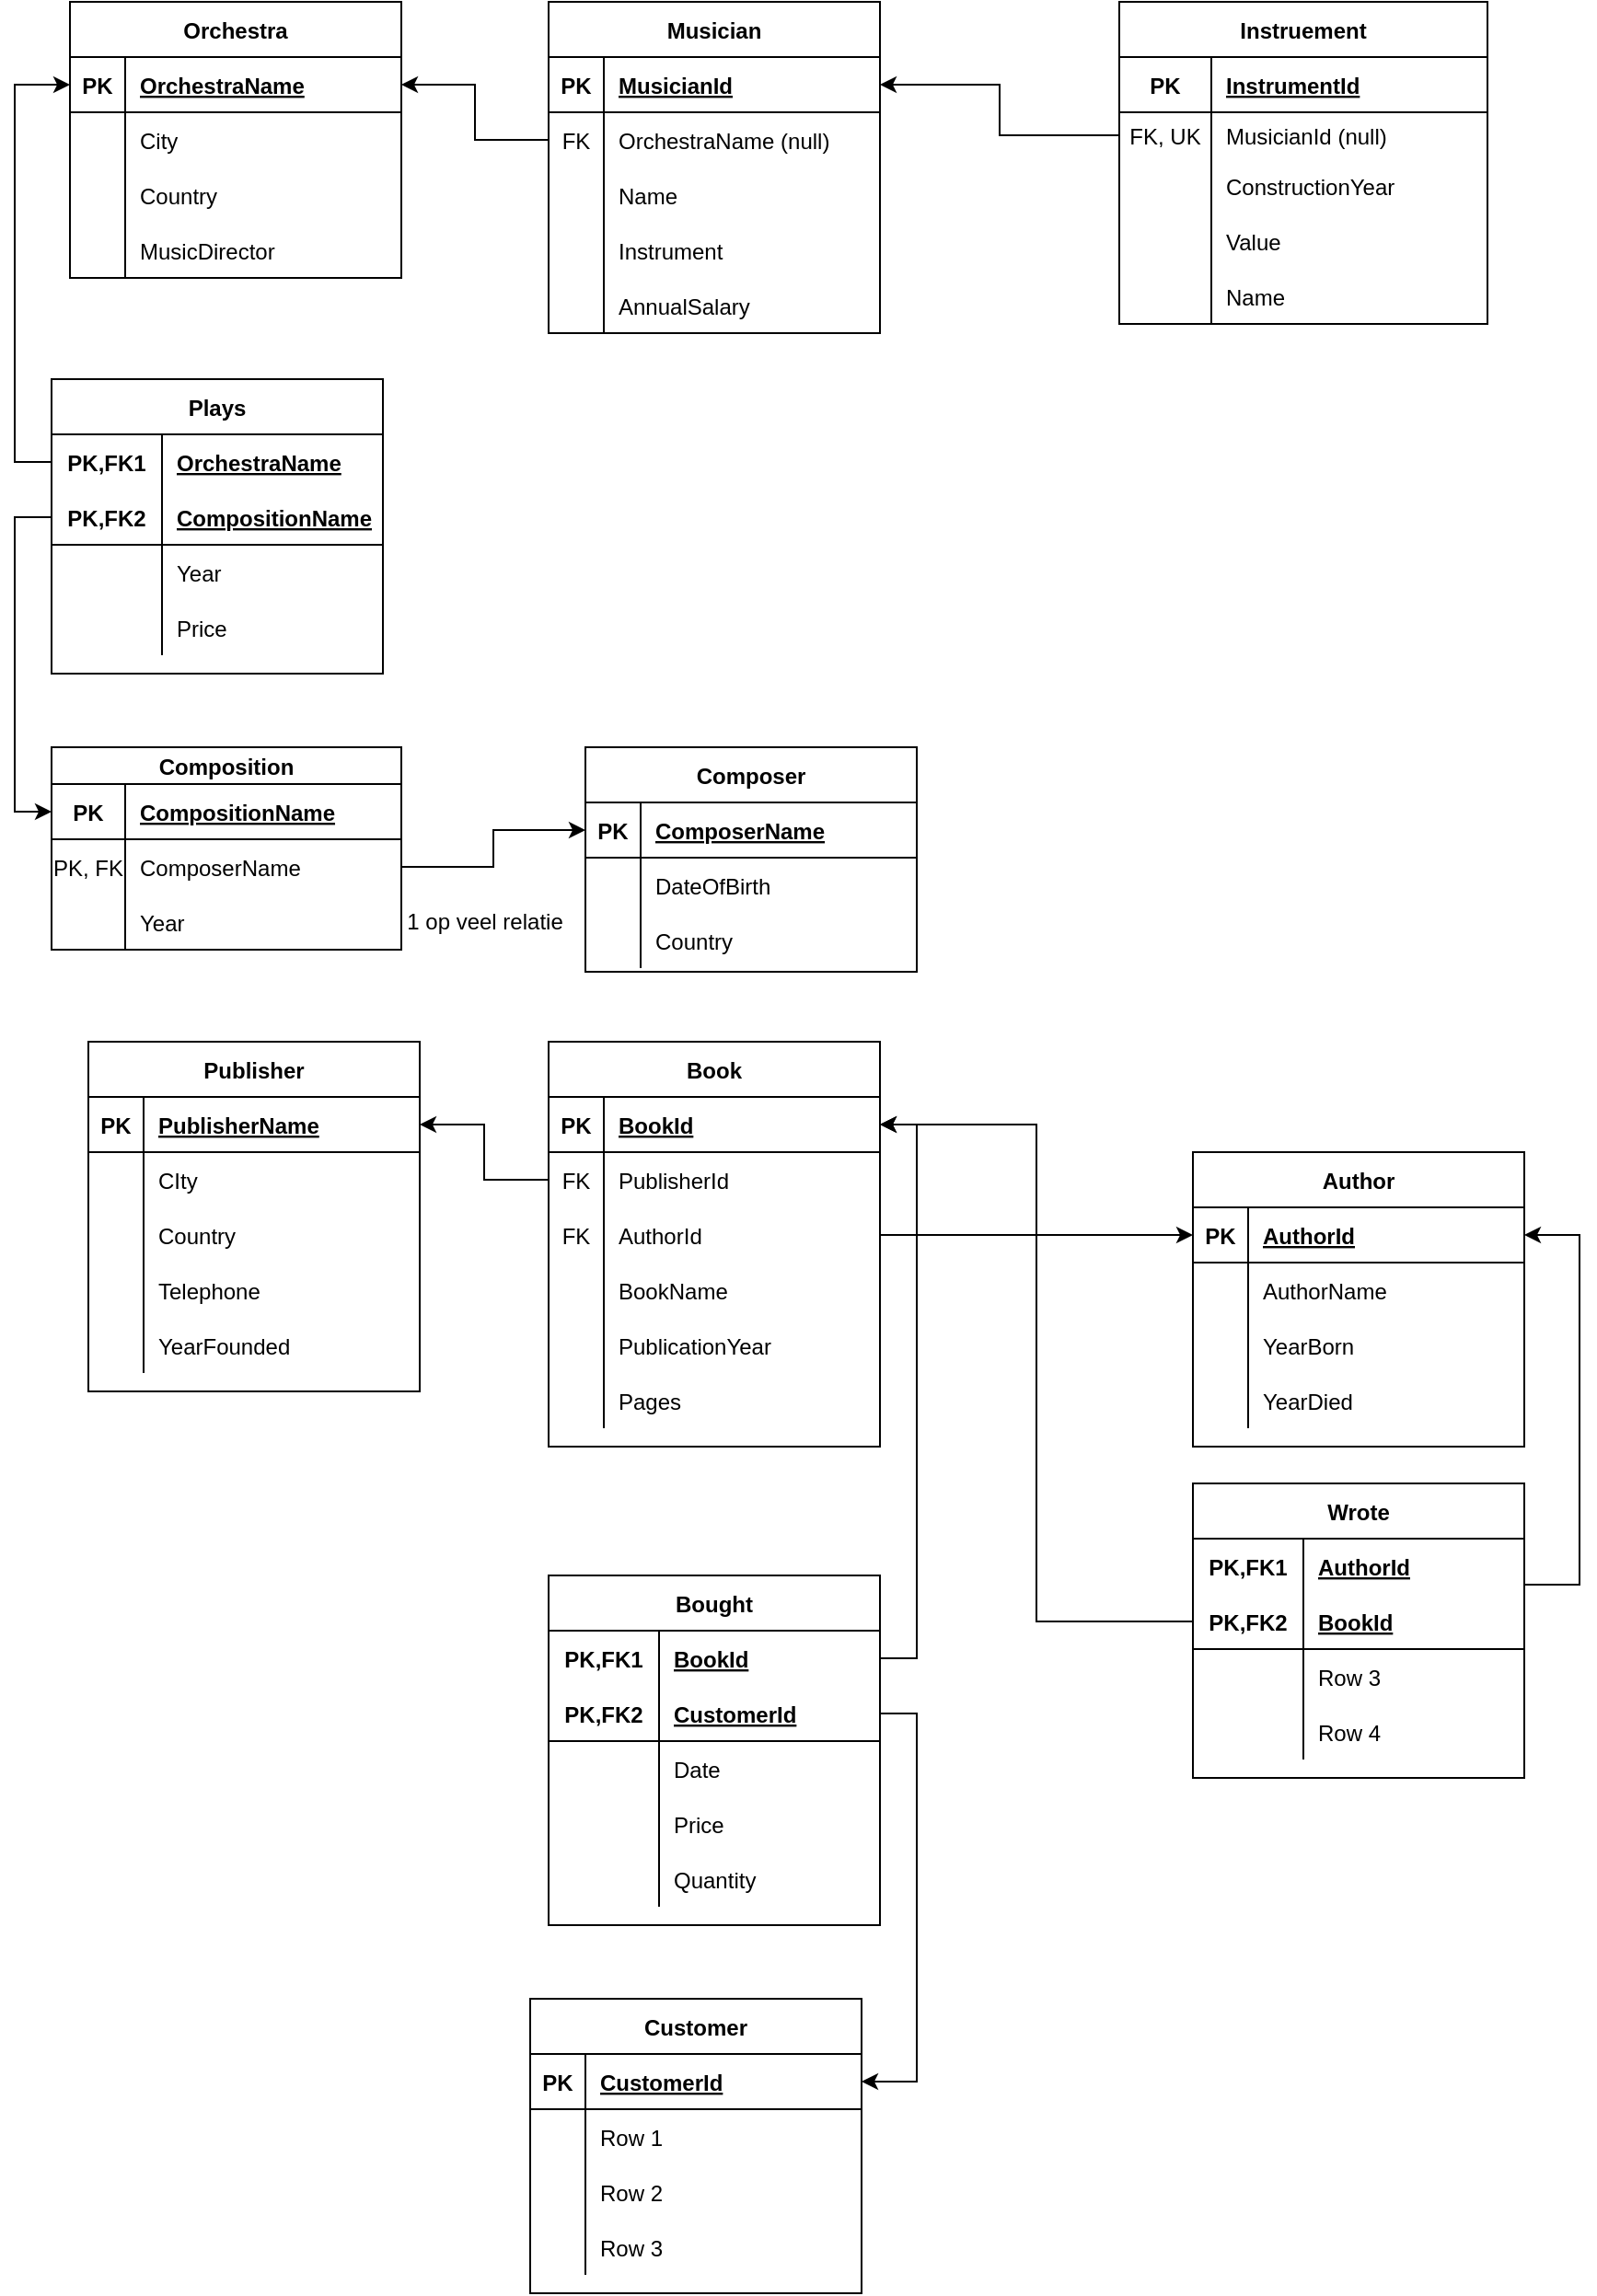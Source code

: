<mxfile version="20.2.3" type="device"><diagram id="hC_lebH7gEXtdo_lvdwh" name="Page-1"><mxGraphModel dx="867" dy="893" grid="1" gridSize="10" guides="1" tooltips="1" connect="1" arrows="1" fold="1" page="1" pageScale="1" pageWidth="827" pageHeight="1169" background="none" math="0" shadow="0"><root><mxCell id="0"/><mxCell id="1" parent="0"/><mxCell id="EIYmD-vpChbP7nXb-Z_x-1" value="Musician" style="shape=table;startSize=30;container=1;collapsible=1;childLayout=tableLayout;fixedRows=1;rowLines=0;fontStyle=1;align=center;resizeLast=1;" vertex="1" parent="1"><mxGeometry x="440" y="145" width="180" height="180" as="geometry"/></mxCell><mxCell id="EIYmD-vpChbP7nXb-Z_x-2" value="" style="shape=tableRow;horizontal=0;startSize=0;swimlaneHead=0;swimlaneBody=0;fillColor=none;collapsible=0;dropTarget=0;points=[[0,0.5],[1,0.5]];portConstraint=eastwest;top=0;left=0;right=0;bottom=1;" vertex="1" parent="EIYmD-vpChbP7nXb-Z_x-1"><mxGeometry y="30" width="180" height="30" as="geometry"/></mxCell><mxCell id="EIYmD-vpChbP7nXb-Z_x-3" value="PK" style="shape=partialRectangle;connectable=0;fillColor=none;top=0;left=0;bottom=0;right=0;fontStyle=1;overflow=hidden;" vertex="1" parent="EIYmD-vpChbP7nXb-Z_x-2"><mxGeometry width="30" height="30" as="geometry"><mxRectangle width="30" height="30" as="alternateBounds"/></mxGeometry></mxCell><mxCell id="EIYmD-vpChbP7nXb-Z_x-4" value="MusicianId" style="shape=partialRectangle;connectable=0;fillColor=none;top=0;left=0;bottom=0;right=0;align=left;spacingLeft=6;fontStyle=5;overflow=hidden;" vertex="1" parent="EIYmD-vpChbP7nXb-Z_x-2"><mxGeometry x="30" width="150" height="30" as="geometry"><mxRectangle width="150" height="30" as="alternateBounds"/></mxGeometry></mxCell><mxCell id="EIYmD-vpChbP7nXb-Z_x-79" style="shape=tableRow;horizontal=0;startSize=0;swimlaneHead=0;swimlaneBody=0;fillColor=none;collapsible=0;dropTarget=0;points=[[0,0.5],[1,0.5]];portConstraint=eastwest;top=0;left=0;right=0;bottom=0;" vertex="1" parent="EIYmD-vpChbP7nXb-Z_x-1"><mxGeometry y="60" width="180" height="30" as="geometry"/></mxCell><mxCell id="EIYmD-vpChbP7nXb-Z_x-80" value="FK" style="shape=partialRectangle;connectable=0;fillColor=none;top=0;left=0;bottom=0;right=0;editable=1;overflow=hidden;" vertex="1" parent="EIYmD-vpChbP7nXb-Z_x-79"><mxGeometry width="30" height="30" as="geometry"><mxRectangle width="30" height="30" as="alternateBounds"/></mxGeometry></mxCell><mxCell id="EIYmD-vpChbP7nXb-Z_x-81" value="OrchestraName (null)" style="shape=partialRectangle;connectable=0;fillColor=none;top=0;left=0;bottom=0;right=0;align=left;spacingLeft=6;overflow=hidden;" vertex="1" parent="EIYmD-vpChbP7nXb-Z_x-79"><mxGeometry x="30" width="150" height="30" as="geometry"><mxRectangle width="150" height="30" as="alternateBounds"/></mxGeometry></mxCell><mxCell id="EIYmD-vpChbP7nXb-Z_x-5" value="" style="shape=tableRow;horizontal=0;startSize=0;swimlaneHead=0;swimlaneBody=0;fillColor=none;collapsible=0;dropTarget=0;points=[[0,0.5],[1,0.5]];portConstraint=eastwest;top=0;left=0;right=0;bottom=0;" vertex="1" parent="EIYmD-vpChbP7nXb-Z_x-1"><mxGeometry y="90" width="180" height="30" as="geometry"/></mxCell><mxCell id="EIYmD-vpChbP7nXb-Z_x-6" value="" style="shape=partialRectangle;connectable=0;fillColor=none;top=0;left=0;bottom=0;right=0;editable=1;overflow=hidden;" vertex="1" parent="EIYmD-vpChbP7nXb-Z_x-5"><mxGeometry width="30" height="30" as="geometry"><mxRectangle width="30" height="30" as="alternateBounds"/></mxGeometry></mxCell><mxCell id="EIYmD-vpChbP7nXb-Z_x-7" value="Name" style="shape=partialRectangle;connectable=0;fillColor=none;top=0;left=0;bottom=0;right=0;align=left;spacingLeft=6;overflow=hidden;" vertex="1" parent="EIYmD-vpChbP7nXb-Z_x-5"><mxGeometry x="30" width="150" height="30" as="geometry"><mxRectangle width="150" height="30" as="alternateBounds"/></mxGeometry></mxCell><mxCell id="EIYmD-vpChbP7nXb-Z_x-8" value="" style="shape=tableRow;horizontal=0;startSize=0;swimlaneHead=0;swimlaneBody=0;fillColor=none;collapsible=0;dropTarget=0;points=[[0,0.5],[1,0.5]];portConstraint=eastwest;top=0;left=0;right=0;bottom=0;" vertex="1" parent="EIYmD-vpChbP7nXb-Z_x-1"><mxGeometry y="120" width="180" height="30" as="geometry"/></mxCell><mxCell id="EIYmD-vpChbP7nXb-Z_x-9" value="" style="shape=partialRectangle;connectable=0;fillColor=none;top=0;left=0;bottom=0;right=0;editable=1;overflow=hidden;" vertex="1" parent="EIYmD-vpChbP7nXb-Z_x-8"><mxGeometry width="30" height="30" as="geometry"><mxRectangle width="30" height="30" as="alternateBounds"/></mxGeometry></mxCell><mxCell id="EIYmD-vpChbP7nXb-Z_x-10" value="Instrument" style="shape=partialRectangle;connectable=0;fillColor=none;top=0;left=0;bottom=0;right=0;align=left;spacingLeft=6;overflow=hidden;" vertex="1" parent="EIYmD-vpChbP7nXb-Z_x-8"><mxGeometry x="30" width="150" height="30" as="geometry"><mxRectangle width="150" height="30" as="alternateBounds"/></mxGeometry></mxCell><mxCell id="EIYmD-vpChbP7nXb-Z_x-11" value="" style="shape=tableRow;horizontal=0;startSize=0;swimlaneHead=0;swimlaneBody=0;fillColor=none;collapsible=0;dropTarget=0;points=[[0,0.5],[1,0.5]];portConstraint=eastwest;top=0;left=0;right=0;bottom=0;" vertex="1" parent="EIYmD-vpChbP7nXb-Z_x-1"><mxGeometry y="150" width="180" height="30" as="geometry"/></mxCell><mxCell id="EIYmD-vpChbP7nXb-Z_x-12" value="" style="shape=partialRectangle;connectable=0;fillColor=none;top=0;left=0;bottom=0;right=0;editable=1;overflow=hidden;" vertex="1" parent="EIYmD-vpChbP7nXb-Z_x-11"><mxGeometry width="30" height="30" as="geometry"><mxRectangle width="30" height="30" as="alternateBounds"/></mxGeometry></mxCell><mxCell id="EIYmD-vpChbP7nXb-Z_x-13" value="AnnualSalary" style="shape=partialRectangle;connectable=0;fillColor=none;top=0;left=0;bottom=0;right=0;align=left;spacingLeft=6;overflow=hidden;" vertex="1" parent="EIYmD-vpChbP7nXb-Z_x-11"><mxGeometry x="30" width="150" height="30" as="geometry"><mxRectangle width="150" height="30" as="alternateBounds"/></mxGeometry></mxCell><mxCell id="EIYmD-vpChbP7nXb-Z_x-27" value="Orchestra" style="shape=table;startSize=30;container=1;collapsible=1;childLayout=tableLayout;fixedRows=1;rowLines=0;fontStyle=1;align=center;resizeLast=1;" vertex="1" parent="1"><mxGeometry x="180" y="145" width="180" height="150" as="geometry"/></mxCell><mxCell id="EIYmD-vpChbP7nXb-Z_x-28" value="" style="shape=tableRow;horizontal=0;startSize=0;swimlaneHead=0;swimlaneBody=0;fillColor=none;collapsible=0;dropTarget=0;points=[[0,0.5],[1,0.5]];portConstraint=eastwest;top=0;left=0;right=0;bottom=1;" vertex="1" parent="EIYmD-vpChbP7nXb-Z_x-27"><mxGeometry y="30" width="180" height="30" as="geometry"/></mxCell><mxCell id="EIYmD-vpChbP7nXb-Z_x-29" value="PK" style="shape=partialRectangle;connectable=0;fillColor=none;top=0;left=0;bottom=0;right=0;fontStyle=1;overflow=hidden;" vertex="1" parent="EIYmD-vpChbP7nXb-Z_x-28"><mxGeometry width="30" height="30" as="geometry"><mxRectangle width="30" height="30" as="alternateBounds"/></mxGeometry></mxCell><mxCell id="EIYmD-vpChbP7nXb-Z_x-30" value="OrchestraName" style="shape=partialRectangle;connectable=0;fillColor=none;top=0;left=0;bottom=0;right=0;align=left;spacingLeft=6;fontStyle=5;overflow=hidden;" vertex="1" parent="EIYmD-vpChbP7nXb-Z_x-28"><mxGeometry x="30" width="150" height="30" as="geometry"><mxRectangle width="150" height="30" as="alternateBounds"/></mxGeometry></mxCell><mxCell id="EIYmD-vpChbP7nXb-Z_x-31" value="" style="shape=tableRow;horizontal=0;startSize=0;swimlaneHead=0;swimlaneBody=0;fillColor=none;collapsible=0;dropTarget=0;points=[[0,0.5],[1,0.5]];portConstraint=eastwest;top=0;left=0;right=0;bottom=0;" vertex="1" parent="EIYmD-vpChbP7nXb-Z_x-27"><mxGeometry y="60" width="180" height="30" as="geometry"/></mxCell><mxCell id="EIYmD-vpChbP7nXb-Z_x-32" value="" style="shape=partialRectangle;connectable=0;fillColor=none;top=0;left=0;bottom=0;right=0;editable=1;overflow=hidden;" vertex="1" parent="EIYmD-vpChbP7nXb-Z_x-31"><mxGeometry width="30" height="30" as="geometry"><mxRectangle width="30" height="30" as="alternateBounds"/></mxGeometry></mxCell><mxCell id="EIYmD-vpChbP7nXb-Z_x-33" value="City" style="shape=partialRectangle;connectable=0;fillColor=none;top=0;left=0;bottom=0;right=0;align=left;spacingLeft=6;overflow=hidden;" vertex="1" parent="EIYmD-vpChbP7nXb-Z_x-31"><mxGeometry x="30" width="150" height="30" as="geometry"><mxRectangle width="150" height="30" as="alternateBounds"/></mxGeometry></mxCell><mxCell id="EIYmD-vpChbP7nXb-Z_x-34" value="" style="shape=tableRow;horizontal=0;startSize=0;swimlaneHead=0;swimlaneBody=0;fillColor=none;collapsible=0;dropTarget=0;points=[[0,0.5],[1,0.5]];portConstraint=eastwest;top=0;left=0;right=0;bottom=0;" vertex="1" parent="EIYmD-vpChbP7nXb-Z_x-27"><mxGeometry y="90" width="180" height="30" as="geometry"/></mxCell><mxCell id="EIYmD-vpChbP7nXb-Z_x-35" value="" style="shape=partialRectangle;connectable=0;fillColor=none;top=0;left=0;bottom=0;right=0;editable=1;overflow=hidden;" vertex="1" parent="EIYmD-vpChbP7nXb-Z_x-34"><mxGeometry width="30" height="30" as="geometry"><mxRectangle width="30" height="30" as="alternateBounds"/></mxGeometry></mxCell><mxCell id="EIYmD-vpChbP7nXb-Z_x-36" value="Country" style="shape=partialRectangle;connectable=0;fillColor=none;top=0;left=0;bottom=0;right=0;align=left;spacingLeft=6;overflow=hidden;" vertex="1" parent="EIYmD-vpChbP7nXb-Z_x-34"><mxGeometry x="30" width="150" height="30" as="geometry"><mxRectangle width="150" height="30" as="alternateBounds"/></mxGeometry></mxCell><mxCell id="EIYmD-vpChbP7nXb-Z_x-37" value="" style="shape=tableRow;horizontal=0;startSize=0;swimlaneHead=0;swimlaneBody=0;fillColor=none;collapsible=0;dropTarget=0;points=[[0,0.5],[1,0.5]];portConstraint=eastwest;top=0;left=0;right=0;bottom=0;" vertex="1" parent="EIYmD-vpChbP7nXb-Z_x-27"><mxGeometry y="120" width="180" height="30" as="geometry"/></mxCell><mxCell id="EIYmD-vpChbP7nXb-Z_x-38" value="" style="shape=partialRectangle;connectable=0;fillColor=none;top=0;left=0;bottom=0;right=0;editable=1;overflow=hidden;" vertex="1" parent="EIYmD-vpChbP7nXb-Z_x-37"><mxGeometry width="30" height="30" as="geometry"><mxRectangle width="30" height="30" as="alternateBounds"/></mxGeometry></mxCell><mxCell id="EIYmD-vpChbP7nXb-Z_x-39" value="MusicDirector" style="shape=partialRectangle;connectable=0;fillColor=none;top=0;left=0;bottom=0;right=0;align=left;spacingLeft=6;overflow=hidden;" vertex="1" parent="EIYmD-vpChbP7nXb-Z_x-37"><mxGeometry x="30" width="150" height="30" as="geometry"><mxRectangle width="150" height="30" as="alternateBounds"/></mxGeometry></mxCell><mxCell id="EIYmD-vpChbP7nXb-Z_x-82" style="edgeStyle=orthogonalEdgeStyle;rounded=0;orthogonalLoop=1;jettySize=auto;html=1;" edge="1" parent="1" source="EIYmD-vpChbP7nXb-Z_x-79" target="EIYmD-vpChbP7nXb-Z_x-28"><mxGeometry relative="1" as="geometry"/></mxCell><mxCell id="EIYmD-vpChbP7nXb-Z_x-83" value="Composition" style="shape=table;startSize=20;container=1;collapsible=1;childLayout=tableLayout;fixedRows=1;rowLines=0;fontStyle=1;align=center;resizeLast=1;" vertex="1" parent="1"><mxGeometry x="170" y="550" width="190" height="110" as="geometry"/></mxCell><mxCell id="EIYmD-vpChbP7nXb-Z_x-84" value="" style="shape=tableRow;horizontal=0;startSize=0;swimlaneHead=0;swimlaneBody=0;fillColor=none;collapsible=0;dropTarget=0;points=[[0,0.5],[1,0.5]];portConstraint=eastwest;top=0;left=0;right=0;bottom=1;" vertex="1" parent="EIYmD-vpChbP7nXb-Z_x-83"><mxGeometry y="20" width="190" height="30" as="geometry"/></mxCell><mxCell id="EIYmD-vpChbP7nXb-Z_x-85" value="PK" style="shape=partialRectangle;connectable=0;fillColor=none;top=0;left=0;bottom=0;right=0;fontStyle=1;overflow=hidden;" vertex="1" parent="EIYmD-vpChbP7nXb-Z_x-84"><mxGeometry width="40" height="30" as="geometry"><mxRectangle width="40" height="30" as="alternateBounds"/></mxGeometry></mxCell><mxCell id="EIYmD-vpChbP7nXb-Z_x-86" value="CompositionName" style="shape=partialRectangle;connectable=0;fillColor=none;top=0;left=0;bottom=0;right=0;align=left;spacingLeft=6;fontStyle=5;overflow=hidden;" vertex="1" parent="EIYmD-vpChbP7nXb-Z_x-84"><mxGeometry x="40" width="150" height="30" as="geometry"><mxRectangle width="150" height="30" as="alternateBounds"/></mxGeometry></mxCell><mxCell id="EIYmD-vpChbP7nXb-Z_x-116" style="shape=tableRow;horizontal=0;startSize=0;swimlaneHead=0;swimlaneBody=0;fillColor=none;collapsible=0;dropTarget=0;points=[[0,0.5],[1,0.5]];portConstraint=eastwest;top=0;left=0;right=0;bottom=0;" vertex="1" parent="EIYmD-vpChbP7nXb-Z_x-83"><mxGeometry y="50" width="190" height="30" as="geometry"/></mxCell><mxCell id="EIYmD-vpChbP7nXb-Z_x-117" value="PK, FK" style="shape=partialRectangle;connectable=0;fillColor=none;top=0;left=0;bottom=0;right=0;editable=1;overflow=hidden;" vertex="1" parent="EIYmD-vpChbP7nXb-Z_x-116"><mxGeometry width="40" height="30" as="geometry"><mxRectangle width="40" height="30" as="alternateBounds"/></mxGeometry></mxCell><mxCell id="EIYmD-vpChbP7nXb-Z_x-118" value="ComposerName" style="shape=partialRectangle;connectable=0;fillColor=none;top=0;left=0;bottom=0;right=0;align=left;spacingLeft=6;overflow=hidden;" vertex="1" parent="EIYmD-vpChbP7nXb-Z_x-116"><mxGeometry x="40" width="150" height="30" as="geometry"><mxRectangle width="150" height="30" as="alternateBounds"/></mxGeometry></mxCell><mxCell id="EIYmD-vpChbP7nXb-Z_x-87" value="" style="shape=tableRow;horizontal=0;startSize=0;swimlaneHead=0;swimlaneBody=0;fillColor=none;collapsible=0;dropTarget=0;points=[[0,0.5],[1,0.5]];portConstraint=eastwest;top=0;left=0;right=0;bottom=0;" vertex="1" parent="EIYmD-vpChbP7nXb-Z_x-83"><mxGeometry y="80" width="190" height="30" as="geometry"/></mxCell><mxCell id="EIYmD-vpChbP7nXb-Z_x-88" value="" style="shape=partialRectangle;connectable=0;fillColor=none;top=0;left=0;bottom=0;right=0;editable=1;overflow=hidden;" vertex="1" parent="EIYmD-vpChbP7nXb-Z_x-87"><mxGeometry width="40" height="30" as="geometry"><mxRectangle width="40" height="30" as="alternateBounds"/></mxGeometry></mxCell><mxCell id="EIYmD-vpChbP7nXb-Z_x-89" value="Year" style="shape=partialRectangle;connectable=0;fillColor=none;top=0;left=0;bottom=0;right=0;align=left;spacingLeft=6;overflow=hidden;" vertex="1" parent="EIYmD-vpChbP7nXb-Z_x-87"><mxGeometry x="40" width="150" height="30" as="geometry"><mxRectangle width="150" height="30" as="alternateBounds"/></mxGeometry></mxCell><mxCell id="EIYmD-vpChbP7nXb-Z_x-99" value="Composer" style="shape=table;startSize=30;container=1;collapsible=1;childLayout=tableLayout;fixedRows=1;rowLines=0;fontStyle=1;align=center;resizeLast=1;" vertex="1" parent="1"><mxGeometry x="460" y="550" width="180" height="122" as="geometry"/></mxCell><mxCell id="EIYmD-vpChbP7nXb-Z_x-100" value="" style="shape=tableRow;horizontal=0;startSize=0;swimlaneHead=0;swimlaneBody=0;fillColor=none;collapsible=0;dropTarget=0;points=[[0,0.5],[1,0.5]];portConstraint=eastwest;top=0;left=0;right=0;bottom=1;" vertex="1" parent="EIYmD-vpChbP7nXb-Z_x-99"><mxGeometry y="30" width="180" height="30" as="geometry"/></mxCell><mxCell id="EIYmD-vpChbP7nXb-Z_x-101" value="PK" style="shape=partialRectangle;connectable=0;fillColor=none;top=0;left=0;bottom=0;right=0;fontStyle=1;overflow=hidden;" vertex="1" parent="EIYmD-vpChbP7nXb-Z_x-100"><mxGeometry width="30" height="30" as="geometry"><mxRectangle width="30" height="30" as="alternateBounds"/></mxGeometry></mxCell><mxCell id="EIYmD-vpChbP7nXb-Z_x-102" value="ComposerName" style="shape=partialRectangle;connectable=0;fillColor=none;top=0;left=0;bottom=0;right=0;align=left;spacingLeft=6;fontStyle=5;overflow=hidden;" vertex="1" parent="EIYmD-vpChbP7nXb-Z_x-100"><mxGeometry x="30" width="150" height="30" as="geometry"><mxRectangle width="150" height="30" as="alternateBounds"/></mxGeometry></mxCell><mxCell id="EIYmD-vpChbP7nXb-Z_x-106" value="" style="shape=tableRow;horizontal=0;startSize=0;swimlaneHead=0;swimlaneBody=0;fillColor=none;collapsible=0;dropTarget=0;points=[[0,0.5],[1,0.5]];portConstraint=eastwest;top=0;left=0;right=0;bottom=0;" vertex="1" parent="EIYmD-vpChbP7nXb-Z_x-99"><mxGeometry y="60" width="180" height="30" as="geometry"/></mxCell><mxCell id="EIYmD-vpChbP7nXb-Z_x-107" value="" style="shape=partialRectangle;connectable=0;fillColor=none;top=0;left=0;bottom=0;right=0;editable=1;overflow=hidden;" vertex="1" parent="EIYmD-vpChbP7nXb-Z_x-106"><mxGeometry width="30" height="30" as="geometry"><mxRectangle width="30" height="30" as="alternateBounds"/></mxGeometry></mxCell><mxCell id="EIYmD-vpChbP7nXb-Z_x-108" value="DateOfBirth" style="shape=partialRectangle;connectable=0;fillColor=none;top=0;left=0;bottom=0;right=0;align=left;spacingLeft=6;overflow=hidden;" vertex="1" parent="EIYmD-vpChbP7nXb-Z_x-106"><mxGeometry x="30" width="150" height="30" as="geometry"><mxRectangle width="150" height="30" as="alternateBounds"/></mxGeometry></mxCell><mxCell id="EIYmD-vpChbP7nXb-Z_x-103" value="" style="shape=tableRow;horizontal=0;startSize=0;swimlaneHead=0;swimlaneBody=0;fillColor=none;collapsible=0;dropTarget=0;points=[[0,0.5],[1,0.5]];portConstraint=eastwest;top=0;left=0;right=0;bottom=0;" vertex="1" parent="EIYmD-vpChbP7nXb-Z_x-99"><mxGeometry y="90" width="180" height="30" as="geometry"/></mxCell><mxCell id="EIYmD-vpChbP7nXb-Z_x-104" value="" style="shape=partialRectangle;connectable=0;fillColor=none;top=0;left=0;bottom=0;right=0;editable=1;overflow=hidden;" vertex="1" parent="EIYmD-vpChbP7nXb-Z_x-103"><mxGeometry width="30" height="30" as="geometry"><mxRectangle width="30" height="30" as="alternateBounds"/></mxGeometry></mxCell><mxCell id="EIYmD-vpChbP7nXb-Z_x-105" value="Country" style="shape=partialRectangle;connectable=0;fillColor=none;top=0;left=0;bottom=0;right=0;align=left;spacingLeft=6;overflow=hidden;" vertex="1" parent="EIYmD-vpChbP7nXb-Z_x-103"><mxGeometry x="30" width="150" height="30" as="geometry"><mxRectangle width="150" height="30" as="alternateBounds"/></mxGeometry></mxCell><mxCell id="EIYmD-vpChbP7nXb-Z_x-119" style="edgeStyle=orthogonalEdgeStyle;rounded=0;orthogonalLoop=1;jettySize=auto;html=1;entryX=0;entryY=0.5;entryDx=0;entryDy=0;" edge="1" parent="1" source="EIYmD-vpChbP7nXb-Z_x-116" target="EIYmD-vpChbP7nXb-Z_x-100"><mxGeometry relative="1" as="geometry"/></mxCell><mxCell id="EIYmD-vpChbP7nXb-Z_x-120" value="1 op veel relatie" style="text;html=1;align=center;verticalAlign=middle;resizable=0;points=[];autosize=1;strokeColor=none;fillColor=none;" vertex="1" parent="1"><mxGeometry x="350" y="630" width="110" height="30" as="geometry"/></mxCell><mxCell id="EIYmD-vpChbP7nXb-Z_x-121" value="Publisher" style="shape=table;startSize=30;container=1;collapsible=1;childLayout=tableLayout;fixedRows=1;rowLines=0;fontStyle=1;align=center;resizeLast=1;" vertex="1" parent="1"><mxGeometry x="190" y="710" width="180" height="190" as="geometry"/></mxCell><mxCell id="EIYmD-vpChbP7nXb-Z_x-122" value="" style="shape=tableRow;horizontal=0;startSize=0;swimlaneHead=0;swimlaneBody=0;fillColor=none;collapsible=0;dropTarget=0;points=[[0,0.5],[1,0.5]];portConstraint=eastwest;top=0;left=0;right=0;bottom=1;" vertex="1" parent="EIYmD-vpChbP7nXb-Z_x-121"><mxGeometry y="30" width="180" height="30" as="geometry"/></mxCell><mxCell id="EIYmD-vpChbP7nXb-Z_x-123" value="PK" style="shape=partialRectangle;connectable=0;fillColor=none;top=0;left=0;bottom=0;right=0;fontStyle=1;overflow=hidden;" vertex="1" parent="EIYmD-vpChbP7nXb-Z_x-122"><mxGeometry width="30" height="30" as="geometry"><mxRectangle width="30" height="30" as="alternateBounds"/></mxGeometry></mxCell><mxCell id="EIYmD-vpChbP7nXb-Z_x-124" value="PublisherName" style="shape=partialRectangle;connectable=0;fillColor=none;top=0;left=0;bottom=0;right=0;align=left;spacingLeft=6;fontStyle=5;overflow=hidden;" vertex="1" parent="EIYmD-vpChbP7nXb-Z_x-122"><mxGeometry x="30" width="150" height="30" as="geometry"><mxRectangle width="150" height="30" as="alternateBounds"/></mxGeometry></mxCell><mxCell id="EIYmD-vpChbP7nXb-Z_x-125" value="" style="shape=tableRow;horizontal=0;startSize=0;swimlaneHead=0;swimlaneBody=0;fillColor=none;collapsible=0;dropTarget=0;points=[[0,0.5],[1,0.5]];portConstraint=eastwest;top=0;left=0;right=0;bottom=0;" vertex="1" parent="EIYmD-vpChbP7nXb-Z_x-121"><mxGeometry y="60" width="180" height="30" as="geometry"/></mxCell><mxCell id="EIYmD-vpChbP7nXb-Z_x-126" value="" style="shape=partialRectangle;connectable=0;fillColor=none;top=0;left=0;bottom=0;right=0;editable=1;overflow=hidden;" vertex="1" parent="EIYmD-vpChbP7nXb-Z_x-125"><mxGeometry width="30" height="30" as="geometry"><mxRectangle width="30" height="30" as="alternateBounds"/></mxGeometry></mxCell><mxCell id="EIYmD-vpChbP7nXb-Z_x-127" value="CIty" style="shape=partialRectangle;connectable=0;fillColor=none;top=0;left=0;bottom=0;right=0;align=left;spacingLeft=6;overflow=hidden;" vertex="1" parent="EIYmD-vpChbP7nXb-Z_x-125"><mxGeometry x="30" width="150" height="30" as="geometry"><mxRectangle width="150" height="30" as="alternateBounds"/></mxGeometry></mxCell><mxCell id="EIYmD-vpChbP7nXb-Z_x-128" value="" style="shape=tableRow;horizontal=0;startSize=0;swimlaneHead=0;swimlaneBody=0;fillColor=none;collapsible=0;dropTarget=0;points=[[0,0.5],[1,0.5]];portConstraint=eastwest;top=0;left=0;right=0;bottom=0;" vertex="1" parent="EIYmD-vpChbP7nXb-Z_x-121"><mxGeometry y="90" width="180" height="30" as="geometry"/></mxCell><mxCell id="EIYmD-vpChbP7nXb-Z_x-129" value="" style="shape=partialRectangle;connectable=0;fillColor=none;top=0;left=0;bottom=0;right=0;editable=1;overflow=hidden;" vertex="1" parent="EIYmD-vpChbP7nXb-Z_x-128"><mxGeometry width="30" height="30" as="geometry"><mxRectangle width="30" height="30" as="alternateBounds"/></mxGeometry></mxCell><mxCell id="EIYmD-vpChbP7nXb-Z_x-130" value="Country" style="shape=partialRectangle;connectable=0;fillColor=none;top=0;left=0;bottom=0;right=0;align=left;spacingLeft=6;overflow=hidden;" vertex="1" parent="EIYmD-vpChbP7nXb-Z_x-128"><mxGeometry x="30" width="150" height="30" as="geometry"><mxRectangle width="150" height="30" as="alternateBounds"/></mxGeometry></mxCell><mxCell id="EIYmD-vpChbP7nXb-Z_x-131" value="" style="shape=tableRow;horizontal=0;startSize=0;swimlaneHead=0;swimlaneBody=0;fillColor=none;collapsible=0;dropTarget=0;points=[[0,0.5],[1,0.5]];portConstraint=eastwest;top=0;left=0;right=0;bottom=0;" vertex="1" parent="EIYmD-vpChbP7nXb-Z_x-121"><mxGeometry y="120" width="180" height="30" as="geometry"/></mxCell><mxCell id="EIYmD-vpChbP7nXb-Z_x-132" value="" style="shape=partialRectangle;connectable=0;fillColor=none;top=0;left=0;bottom=0;right=0;editable=1;overflow=hidden;" vertex="1" parent="EIYmD-vpChbP7nXb-Z_x-131"><mxGeometry width="30" height="30" as="geometry"><mxRectangle width="30" height="30" as="alternateBounds"/></mxGeometry></mxCell><mxCell id="EIYmD-vpChbP7nXb-Z_x-133" value="Telephone" style="shape=partialRectangle;connectable=0;fillColor=none;top=0;left=0;bottom=0;right=0;align=left;spacingLeft=6;overflow=hidden;" vertex="1" parent="EIYmD-vpChbP7nXb-Z_x-131"><mxGeometry x="30" width="150" height="30" as="geometry"><mxRectangle width="150" height="30" as="alternateBounds"/></mxGeometry></mxCell><mxCell id="EIYmD-vpChbP7nXb-Z_x-266" style="shape=tableRow;horizontal=0;startSize=0;swimlaneHead=0;swimlaneBody=0;fillColor=none;collapsible=0;dropTarget=0;points=[[0,0.5],[1,0.5]];portConstraint=eastwest;top=0;left=0;right=0;bottom=0;" vertex="1" parent="EIYmD-vpChbP7nXb-Z_x-121"><mxGeometry y="150" width="180" height="30" as="geometry"/></mxCell><mxCell id="EIYmD-vpChbP7nXb-Z_x-267" style="shape=partialRectangle;connectable=0;fillColor=none;top=0;left=0;bottom=0;right=0;editable=1;overflow=hidden;" vertex="1" parent="EIYmD-vpChbP7nXb-Z_x-266"><mxGeometry width="30" height="30" as="geometry"><mxRectangle width="30" height="30" as="alternateBounds"/></mxGeometry></mxCell><mxCell id="EIYmD-vpChbP7nXb-Z_x-268" value="YearFounded" style="shape=partialRectangle;connectable=0;fillColor=none;top=0;left=0;bottom=0;right=0;align=left;spacingLeft=6;overflow=hidden;" vertex="1" parent="EIYmD-vpChbP7nXb-Z_x-266"><mxGeometry x="30" width="150" height="30" as="geometry"><mxRectangle width="150" height="30" as="alternateBounds"/></mxGeometry></mxCell><mxCell id="EIYmD-vpChbP7nXb-Z_x-134" value="Book" style="shape=table;startSize=30;container=1;collapsible=1;childLayout=tableLayout;fixedRows=1;rowLines=0;fontStyle=1;align=center;resizeLast=1;" vertex="1" parent="1"><mxGeometry x="440" y="710" width="180" height="220" as="geometry"/></mxCell><mxCell id="EIYmD-vpChbP7nXb-Z_x-135" value="" style="shape=tableRow;horizontal=0;startSize=0;swimlaneHead=0;swimlaneBody=0;fillColor=none;collapsible=0;dropTarget=0;points=[[0,0.5],[1,0.5]];portConstraint=eastwest;top=0;left=0;right=0;bottom=1;" vertex="1" parent="EIYmD-vpChbP7nXb-Z_x-134"><mxGeometry y="30" width="180" height="30" as="geometry"/></mxCell><mxCell id="EIYmD-vpChbP7nXb-Z_x-136" value="PK" style="shape=partialRectangle;connectable=0;fillColor=none;top=0;left=0;bottom=0;right=0;fontStyle=1;overflow=hidden;" vertex="1" parent="EIYmD-vpChbP7nXb-Z_x-135"><mxGeometry width="30" height="30" as="geometry"><mxRectangle width="30" height="30" as="alternateBounds"/></mxGeometry></mxCell><mxCell id="EIYmD-vpChbP7nXb-Z_x-137" value="BookId" style="shape=partialRectangle;connectable=0;fillColor=none;top=0;left=0;bottom=0;right=0;align=left;spacingLeft=6;fontStyle=5;overflow=hidden;" vertex="1" parent="EIYmD-vpChbP7nXb-Z_x-135"><mxGeometry x="30" width="150" height="30" as="geometry"><mxRectangle width="150" height="30" as="alternateBounds"/></mxGeometry></mxCell><mxCell id="EIYmD-vpChbP7nXb-Z_x-138" value="" style="shape=tableRow;horizontal=0;startSize=0;swimlaneHead=0;swimlaneBody=0;fillColor=none;collapsible=0;dropTarget=0;points=[[0,0.5],[1,0.5]];portConstraint=eastwest;top=0;left=0;right=0;bottom=0;" vertex="1" parent="EIYmD-vpChbP7nXb-Z_x-134"><mxGeometry y="60" width="180" height="30" as="geometry"/></mxCell><mxCell id="EIYmD-vpChbP7nXb-Z_x-139" value="FK" style="shape=partialRectangle;connectable=0;fillColor=none;top=0;left=0;bottom=0;right=0;editable=1;overflow=hidden;" vertex="1" parent="EIYmD-vpChbP7nXb-Z_x-138"><mxGeometry width="30" height="30" as="geometry"><mxRectangle width="30" height="30" as="alternateBounds"/></mxGeometry></mxCell><mxCell id="EIYmD-vpChbP7nXb-Z_x-140" value="PublisherId" style="shape=partialRectangle;connectable=0;fillColor=none;top=0;left=0;bottom=0;right=0;align=left;spacingLeft=6;overflow=hidden;" vertex="1" parent="EIYmD-vpChbP7nXb-Z_x-138"><mxGeometry x="30" width="150" height="30" as="geometry"><mxRectangle width="150" height="30" as="alternateBounds"/></mxGeometry></mxCell><mxCell id="EIYmD-vpChbP7nXb-Z_x-141" value="" style="shape=tableRow;horizontal=0;startSize=0;swimlaneHead=0;swimlaneBody=0;fillColor=none;collapsible=0;dropTarget=0;points=[[0,0.5],[1,0.5]];portConstraint=eastwest;top=0;left=0;right=0;bottom=0;" vertex="1" parent="EIYmD-vpChbP7nXb-Z_x-134"><mxGeometry y="90" width="180" height="30" as="geometry"/></mxCell><mxCell id="EIYmD-vpChbP7nXb-Z_x-142" value="FK" style="shape=partialRectangle;connectable=0;fillColor=none;top=0;left=0;bottom=0;right=0;editable=1;overflow=hidden;" vertex="1" parent="EIYmD-vpChbP7nXb-Z_x-141"><mxGeometry width="30" height="30" as="geometry"><mxRectangle width="30" height="30" as="alternateBounds"/></mxGeometry></mxCell><mxCell id="EIYmD-vpChbP7nXb-Z_x-143" value="AuthorId" style="shape=partialRectangle;connectable=0;fillColor=none;top=0;left=0;bottom=0;right=0;align=left;spacingLeft=6;overflow=hidden;" vertex="1" parent="EIYmD-vpChbP7nXb-Z_x-141"><mxGeometry x="30" width="150" height="30" as="geometry"><mxRectangle width="150" height="30" as="alternateBounds"/></mxGeometry></mxCell><mxCell id="EIYmD-vpChbP7nXb-Z_x-246" style="shape=tableRow;horizontal=0;startSize=0;swimlaneHead=0;swimlaneBody=0;fillColor=none;collapsible=0;dropTarget=0;points=[[0,0.5],[1,0.5]];portConstraint=eastwest;top=0;left=0;right=0;bottom=0;" vertex="1" parent="EIYmD-vpChbP7nXb-Z_x-134"><mxGeometry y="120" width="180" height="30" as="geometry"/></mxCell><mxCell id="EIYmD-vpChbP7nXb-Z_x-247" style="shape=partialRectangle;connectable=0;fillColor=none;top=0;left=0;bottom=0;right=0;editable=1;overflow=hidden;" vertex="1" parent="EIYmD-vpChbP7nXb-Z_x-246"><mxGeometry width="30" height="30" as="geometry"><mxRectangle width="30" height="30" as="alternateBounds"/></mxGeometry></mxCell><mxCell id="EIYmD-vpChbP7nXb-Z_x-248" value="BookName" style="shape=partialRectangle;connectable=0;fillColor=none;top=0;left=0;bottom=0;right=0;align=left;spacingLeft=6;overflow=hidden;" vertex="1" parent="EIYmD-vpChbP7nXb-Z_x-246"><mxGeometry x="30" width="150" height="30" as="geometry"><mxRectangle width="150" height="30" as="alternateBounds"/></mxGeometry></mxCell><mxCell id="EIYmD-vpChbP7nXb-Z_x-272" style="shape=tableRow;horizontal=0;startSize=0;swimlaneHead=0;swimlaneBody=0;fillColor=none;collapsible=0;dropTarget=0;points=[[0,0.5],[1,0.5]];portConstraint=eastwest;top=0;left=0;right=0;bottom=0;" vertex="1" parent="EIYmD-vpChbP7nXb-Z_x-134"><mxGeometry y="150" width="180" height="30" as="geometry"/></mxCell><mxCell id="EIYmD-vpChbP7nXb-Z_x-273" style="shape=partialRectangle;connectable=0;fillColor=none;top=0;left=0;bottom=0;right=0;editable=1;overflow=hidden;" vertex="1" parent="EIYmD-vpChbP7nXb-Z_x-272"><mxGeometry width="30" height="30" as="geometry"><mxRectangle width="30" height="30" as="alternateBounds"/></mxGeometry></mxCell><mxCell id="EIYmD-vpChbP7nXb-Z_x-274" value="PublicationYear" style="shape=partialRectangle;connectable=0;fillColor=none;top=0;left=0;bottom=0;right=0;align=left;spacingLeft=6;overflow=hidden;" vertex="1" parent="EIYmD-vpChbP7nXb-Z_x-272"><mxGeometry x="30" width="150" height="30" as="geometry"><mxRectangle width="150" height="30" as="alternateBounds"/></mxGeometry></mxCell><mxCell id="EIYmD-vpChbP7nXb-Z_x-275" style="shape=tableRow;horizontal=0;startSize=0;swimlaneHead=0;swimlaneBody=0;fillColor=none;collapsible=0;dropTarget=0;points=[[0,0.5],[1,0.5]];portConstraint=eastwest;top=0;left=0;right=0;bottom=0;" vertex="1" parent="EIYmD-vpChbP7nXb-Z_x-134"><mxGeometry y="180" width="180" height="30" as="geometry"/></mxCell><mxCell id="EIYmD-vpChbP7nXb-Z_x-276" style="shape=partialRectangle;connectable=0;fillColor=none;top=0;left=0;bottom=0;right=0;editable=1;overflow=hidden;" vertex="1" parent="EIYmD-vpChbP7nXb-Z_x-275"><mxGeometry width="30" height="30" as="geometry"><mxRectangle width="30" height="30" as="alternateBounds"/></mxGeometry></mxCell><mxCell id="EIYmD-vpChbP7nXb-Z_x-277" value="Pages" style="shape=partialRectangle;connectable=0;fillColor=none;top=0;left=0;bottom=0;right=0;align=left;spacingLeft=6;overflow=hidden;" vertex="1" parent="EIYmD-vpChbP7nXb-Z_x-275"><mxGeometry x="30" width="150" height="30" as="geometry"><mxRectangle width="150" height="30" as="alternateBounds"/></mxGeometry></mxCell><mxCell id="EIYmD-vpChbP7nXb-Z_x-160" value="Author" style="shape=table;startSize=30;container=1;collapsible=1;childLayout=tableLayout;fixedRows=1;rowLines=0;fontStyle=1;align=center;resizeLast=1;" vertex="1" parent="1"><mxGeometry x="790" y="770" width="180" height="160" as="geometry"/></mxCell><mxCell id="EIYmD-vpChbP7nXb-Z_x-161" value="" style="shape=tableRow;horizontal=0;startSize=0;swimlaneHead=0;swimlaneBody=0;fillColor=none;collapsible=0;dropTarget=0;points=[[0,0.5],[1,0.5]];portConstraint=eastwest;top=0;left=0;right=0;bottom=1;" vertex="1" parent="EIYmD-vpChbP7nXb-Z_x-160"><mxGeometry y="30" width="180" height="30" as="geometry"/></mxCell><mxCell id="EIYmD-vpChbP7nXb-Z_x-162" value="PK" style="shape=partialRectangle;connectable=0;fillColor=none;top=0;left=0;bottom=0;right=0;fontStyle=1;overflow=hidden;" vertex="1" parent="EIYmD-vpChbP7nXb-Z_x-161"><mxGeometry width="30" height="30" as="geometry"><mxRectangle width="30" height="30" as="alternateBounds"/></mxGeometry></mxCell><mxCell id="EIYmD-vpChbP7nXb-Z_x-163" value="AuthorId" style="shape=partialRectangle;connectable=0;fillColor=none;top=0;left=0;bottom=0;right=0;align=left;spacingLeft=6;fontStyle=5;overflow=hidden;" vertex="1" parent="EIYmD-vpChbP7nXb-Z_x-161"><mxGeometry x="30" width="150" height="30" as="geometry"><mxRectangle width="150" height="30" as="alternateBounds"/></mxGeometry></mxCell><mxCell id="EIYmD-vpChbP7nXb-Z_x-164" value="" style="shape=tableRow;horizontal=0;startSize=0;swimlaneHead=0;swimlaneBody=0;fillColor=none;collapsible=0;dropTarget=0;points=[[0,0.5],[1,0.5]];portConstraint=eastwest;top=0;left=0;right=0;bottom=0;" vertex="1" parent="EIYmD-vpChbP7nXb-Z_x-160"><mxGeometry y="60" width="180" height="30" as="geometry"/></mxCell><mxCell id="EIYmD-vpChbP7nXb-Z_x-165" value="" style="shape=partialRectangle;connectable=0;fillColor=none;top=0;left=0;bottom=0;right=0;editable=1;overflow=hidden;" vertex="1" parent="EIYmD-vpChbP7nXb-Z_x-164"><mxGeometry width="30" height="30" as="geometry"><mxRectangle width="30" height="30" as="alternateBounds"/></mxGeometry></mxCell><mxCell id="EIYmD-vpChbP7nXb-Z_x-166" value="AuthorName" style="shape=partialRectangle;connectable=0;fillColor=none;top=0;left=0;bottom=0;right=0;align=left;spacingLeft=6;overflow=hidden;" vertex="1" parent="EIYmD-vpChbP7nXb-Z_x-164"><mxGeometry x="30" width="150" height="30" as="geometry"><mxRectangle width="150" height="30" as="alternateBounds"/></mxGeometry></mxCell><mxCell id="EIYmD-vpChbP7nXb-Z_x-167" value="" style="shape=tableRow;horizontal=0;startSize=0;swimlaneHead=0;swimlaneBody=0;fillColor=none;collapsible=0;dropTarget=0;points=[[0,0.5],[1,0.5]];portConstraint=eastwest;top=0;left=0;right=0;bottom=0;" vertex="1" parent="EIYmD-vpChbP7nXb-Z_x-160"><mxGeometry y="90" width="180" height="30" as="geometry"/></mxCell><mxCell id="EIYmD-vpChbP7nXb-Z_x-168" value="" style="shape=partialRectangle;connectable=0;fillColor=none;top=0;left=0;bottom=0;right=0;editable=1;overflow=hidden;" vertex="1" parent="EIYmD-vpChbP7nXb-Z_x-167"><mxGeometry width="30" height="30" as="geometry"><mxRectangle width="30" height="30" as="alternateBounds"/></mxGeometry></mxCell><mxCell id="EIYmD-vpChbP7nXb-Z_x-169" value="YearBorn" style="shape=partialRectangle;connectable=0;fillColor=none;top=0;left=0;bottom=0;right=0;align=left;spacingLeft=6;overflow=hidden;" vertex="1" parent="EIYmD-vpChbP7nXb-Z_x-167"><mxGeometry x="30" width="150" height="30" as="geometry"><mxRectangle width="150" height="30" as="alternateBounds"/></mxGeometry></mxCell><mxCell id="EIYmD-vpChbP7nXb-Z_x-170" value="" style="shape=tableRow;horizontal=0;startSize=0;swimlaneHead=0;swimlaneBody=0;fillColor=none;collapsible=0;dropTarget=0;points=[[0,0.5],[1,0.5]];portConstraint=eastwest;top=0;left=0;right=0;bottom=0;" vertex="1" parent="EIYmD-vpChbP7nXb-Z_x-160"><mxGeometry y="120" width="180" height="30" as="geometry"/></mxCell><mxCell id="EIYmD-vpChbP7nXb-Z_x-171" value="" style="shape=partialRectangle;connectable=0;fillColor=none;top=0;left=0;bottom=0;right=0;editable=1;overflow=hidden;" vertex="1" parent="EIYmD-vpChbP7nXb-Z_x-170"><mxGeometry width="30" height="30" as="geometry"><mxRectangle width="30" height="30" as="alternateBounds"/></mxGeometry></mxCell><mxCell id="EIYmD-vpChbP7nXb-Z_x-172" value="YearDied" style="shape=partialRectangle;connectable=0;fillColor=none;top=0;left=0;bottom=0;right=0;align=left;spacingLeft=6;overflow=hidden;" vertex="1" parent="EIYmD-vpChbP7nXb-Z_x-170"><mxGeometry x="30" width="150" height="30" as="geometry"><mxRectangle width="150" height="30" as="alternateBounds"/></mxGeometry></mxCell><mxCell id="EIYmD-vpChbP7nXb-Z_x-173" value="Customer" style="shape=table;startSize=30;container=1;collapsible=1;childLayout=tableLayout;fixedRows=1;rowLines=0;fontStyle=1;align=center;resizeLast=1;" vertex="1" parent="1"><mxGeometry x="430" y="1230" width="180" height="160" as="geometry"/></mxCell><mxCell id="EIYmD-vpChbP7nXb-Z_x-174" value="" style="shape=tableRow;horizontal=0;startSize=0;swimlaneHead=0;swimlaneBody=0;fillColor=none;collapsible=0;dropTarget=0;points=[[0,0.5],[1,0.5]];portConstraint=eastwest;top=0;left=0;right=0;bottom=1;" vertex="1" parent="EIYmD-vpChbP7nXb-Z_x-173"><mxGeometry y="30" width="180" height="30" as="geometry"/></mxCell><mxCell id="EIYmD-vpChbP7nXb-Z_x-175" value="PK" style="shape=partialRectangle;connectable=0;fillColor=none;top=0;left=0;bottom=0;right=0;fontStyle=1;overflow=hidden;" vertex="1" parent="EIYmD-vpChbP7nXb-Z_x-174"><mxGeometry width="30" height="30" as="geometry"><mxRectangle width="30" height="30" as="alternateBounds"/></mxGeometry></mxCell><mxCell id="EIYmD-vpChbP7nXb-Z_x-176" value="CustomerId" style="shape=partialRectangle;connectable=0;fillColor=none;top=0;left=0;bottom=0;right=0;align=left;spacingLeft=6;fontStyle=5;overflow=hidden;" vertex="1" parent="EIYmD-vpChbP7nXb-Z_x-174"><mxGeometry x="30" width="150" height="30" as="geometry"><mxRectangle width="150" height="30" as="alternateBounds"/></mxGeometry></mxCell><mxCell id="EIYmD-vpChbP7nXb-Z_x-177" value="" style="shape=tableRow;horizontal=0;startSize=0;swimlaneHead=0;swimlaneBody=0;fillColor=none;collapsible=0;dropTarget=0;points=[[0,0.5],[1,0.5]];portConstraint=eastwest;top=0;left=0;right=0;bottom=0;" vertex="1" parent="EIYmD-vpChbP7nXb-Z_x-173"><mxGeometry y="60" width="180" height="30" as="geometry"/></mxCell><mxCell id="EIYmD-vpChbP7nXb-Z_x-178" value="" style="shape=partialRectangle;connectable=0;fillColor=none;top=0;left=0;bottom=0;right=0;editable=1;overflow=hidden;" vertex="1" parent="EIYmD-vpChbP7nXb-Z_x-177"><mxGeometry width="30" height="30" as="geometry"><mxRectangle width="30" height="30" as="alternateBounds"/></mxGeometry></mxCell><mxCell id="EIYmD-vpChbP7nXb-Z_x-179" value="Row 1" style="shape=partialRectangle;connectable=0;fillColor=none;top=0;left=0;bottom=0;right=0;align=left;spacingLeft=6;overflow=hidden;" vertex="1" parent="EIYmD-vpChbP7nXb-Z_x-177"><mxGeometry x="30" width="150" height="30" as="geometry"><mxRectangle width="150" height="30" as="alternateBounds"/></mxGeometry></mxCell><mxCell id="EIYmD-vpChbP7nXb-Z_x-180" value="" style="shape=tableRow;horizontal=0;startSize=0;swimlaneHead=0;swimlaneBody=0;fillColor=none;collapsible=0;dropTarget=0;points=[[0,0.5],[1,0.5]];portConstraint=eastwest;top=0;left=0;right=0;bottom=0;" vertex="1" parent="EIYmD-vpChbP7nXb-Z_x-173"><mxGeometry y="90" width="180" height="30" as="geometry"/></mxCell><mxCell id="EIYmD-vpChbP7nXb-Z_x-181" value="" style="shape=partialRectangle;connectable=0;fillColor=none;top=0;left=0;bottom=0;right=0;editable=1;overflow=hidden;" vertex="1" parent="EIYmD-vpChbP7nXb-Z_x-180"><mxGeometry width="30" height="30" as="geometry"><mxRectangle width="30" height="30" as="alternateBounds"/></mxGeometry></mxCell><mxCell id="EIYmD-vpChbP7nXb-Z_x-182" value="Row 2" style="shape=partialRectangle;connectable=0;fillColor=none;top=0;left=0;bottom=0;right=0;align=left;spacingLeft=6;overflow=hidden;" vertex="1" parent="EIYmD-vpChbP7nXb-Z_x-180"><mxGeometry x="30" width="150" height="30" as="geometry"><mxRectangle width="150" height="30" as="alternateBounds"/></mxGeometry></mxCell><mxCell id="EIYmD-vpChbP7nXb-Z_x-183" value="" style="shape=tableRow;horizontal=0;startSize=0;swimlaneHead=0;swimlaneBody=0;fillColor=none;collapsible=0;dropTarget=0;points=[[0,0.5],[1,0.5]];portConstraint=eastwest;top=0;left=0;right=0;bottom=0;" vertex="1" parent="EIYmD-vpChbP7nXb-Z_x-173"><mxGeometry y="120" width="180" height="30" as="geometry"/></mxCell><mxCell id="EIYmD-vpChbP7nXb-Z_x-184" value="" style="shape=partialRectangle;connectable=0;fillColor=none;top=0;left=0;bottom=0;right=0;editable=1;overflow=hidden;" vertex="1" parent="EIYmD-vpChbP7nXb-Z_x-183"><mxGeometry width="30" height="30" as="geometry"><mxRectangle width="30" height="30" as="alternateBounds"/></mxGeometry></mxCell><mxCell id="EIYmD-vpChbP7nXb-Z_x-185" value="Row 3" style="shape=partialRectangle;connectable=0;fillColor=none;top=0;left=0;bottom=0;right=0;align=left;spacingLeft=6;overflow=hidden;" vertex="1" parent="EIYmD-vpChbP7nXb-Z_x-183"><mxGeometry x="30" width="150" height="30" as="geometry"><mxRectangle width="150" height="30" as="alternateBounds"/></mxGeometry></mxCell><mxCell id="EIYmD-vpChbP7nXb-Z_x-186" value="Instruement" style="shape=table;startSize=30;container=1;collapsible=1;childLayout=tableLayout;fixedRows=1;rowLines=0;fontStyle=1;align=center;resizeLast=1;" vertex="1" parent="1"><mxGeometry x="750" y="145" width="200" height="175" as="geometry"/></mxCell><mxCell id="EIYmD-vpChbP7nXb-Z_x-187" value="" style="shape=tableRow;horizontal=0;startSize=0;swimlaneHead=0;swimlaneBody=0;fillColor=none;collapsible=0;dropTarget=0;points=[[0,0.5],[1,0.5]];portConstraint=eastwest;top=0;left=0;right=0;bottom=1;" vertex="1" parent="EIYmD-vpChbP7nXb-Z_x-186"><mxGeometry y="30" width="200" height="30" as="geometry"/></mxCell><mxCell id="EIYmD-vpChbP7nXb-Z_x-188" value="PK" style="shape=partialRectangle;connectable=0;fillColor=none;top=0;left=0;bottom=0;right=0;fontStyle=1;overflow=hidden;" vertex="1" parent="EIYmD-vpChbP7nXb-Z_x-187"><mxGeometry width="50.0" height="30" as="geometry"><mxRectangle width="50.0" height="30" as="alternateBounds"/></mxGeometry></mxCell><mxCell id="EIYmD-vpChbP7nXb-Z_x-189" value="InstrumentId" style="shape=partialRectangle;connectable=0;fillColor=none;top=0;left=0;bottom=0;right=0;align=left;spacingLeft=6;fontStyle=5;overflow=hidden;" vertex="1" parent="EIYmD-vpChbP7nXb-Z_x-187"><mxGeometry x="50.0" width="150.0" height="30" as="geometry"><mxRectangle width="150.0" height="30" as="alternateBounds"/></mxGeometry></mxCell><mxCell id="EIYmD-vpChbP7nXb-Z_x-202" style="shape=tableRow;horizontal=0;startSize=0;swimlaneHead=0;swimlaneBody=0;fillColor=none;collapsible=0;dropTarget=0;points=[[0,0.5],[1,0.5]];portConstraint=eastwest;top=0;left=0;right=0;bottom=0;" vertex="1" parent="EIYmD-vpChbP7nXb-Z_x-186"><mxGeometry y="60" width="200" height="25" as="geometry"/></mxCell><mxCell id="EIYmD-vpChbP7nXb-Z_x-203" value="FK, UK" style="shape=partialRectangle;connectable=0;fillColor=none;top=0;left=0;bottom=0;right=0;editable=1;overflow=hidden;" vertex="1" parent="EIYmD-vpChbP7nXb-Z_x-202"><mxGeometry width="50.0" height="25" as="geometry"><mxRectangle width="50.0" height="25" as="alternateBounds"/></mxGeometry></mxCell><mxCell id="EIYmD-vpChbP7nXb-Z_x-204" value="MusicianId (null)" style="shape=partialRectangle;connectable=0;fillColor=none;top=0;left=0;bottom=0;right=0;align=left;spacingLeft=6;overflow=hidden;" vertex="1" parent="EIYmD-vpChbP7nXb-Z_x-202"><mxGeometry x="50.0" width="150.0" height="25" as="geometry"><mxRectangle width="150.0" height="25" as="alternateBounds"/></mxGeometry></mxCell><mxCell id="EIYmD-vpChbP7nXb-Z_x-190" style="shape=tableRow;horizontal=0;startSize=0;swimlaneHead=0;swimlaneBody=0;fillColor=none;collapsible=0;dropTarget=0;points=[[0,0.5],[1,0.5]];portConstraint=eastwest;top=0;left=0;right=0;bottom=0;" vertex="1" parent="EIYmD-vpChbP7nXb-Z_x-186"><mxGeometry y="85" width="200" height="30" as="geometry"/></mxCell><mxCell id="EIYmD-vpChbP7nXb-Z_x-191" value="" style="shape=partialRectangle;connectable=0;fillColor=none;top=0;left=0;bottom=0;right=0;editable=1;overflow=hidden;" vertex="1" parent="EIYmD-vpChbP7nXb-Z_x-190"><mxGeometry width="50.0" height="30" as="geometry"><mxRectangle width="50.0" height="30" as="alternateBounds"/></mxGeometry></mxCell><mxCell id="EIYmD-vpChbP7nXb-Z_x-192" value="ConstructionYear" style="shape=partialRectangle;connectable=0;fillColor=none;top=0;left=0;bottom=0;right=0;align=left;spacingLeft=6;overflow=hidden;" vertex="1" parent="EIYmD-vpChbP7nXb-Z_x-190"><mxGeometry x="50.0" width="150.0" height="30" as="geometry"><mxRectangle width="150.0" height="30" as="alternateBounds"/></mxGeometry></mxCell><mxCell id="EIYmD-vpChbP7nXb-Z_x-193" value="" style="shape=tableRow;horizontal=0;startSize=0;swimlaneHead=0;swimlaneBody=0;fillColor=none;collapsible=0;dropTarget=0;points=[[0,0.5],[1,0.5]];portConstraint=eastwest;top=0;left=0;right=0;bottom=0;" vertex="1" parent="EIYmD-vpChbP7nXb-Z_x-186"><mxGeometry y="115" width="200" height="30" as="geometry"/></mxCell><mxCell id="EIYmD-vpChbP7nXb-Z_x-194" value="" style="shape=partialRectangle;connectable=0;fillColor=none;top=0;left=0;bottom=0;right=0;editable=1;overflow=hidden;" vertex="1" parent="EIYmD-vpChbP7nXb-Z_x-193"><mxGeometry width="50.0" height="30" as="geometry"><mxRectangle width="50.0" height="30" as="alternateBounds"/></mxGeometry></mxCell><mxCell id="EIYmD-vpChbP7nXb-Z_x-195" value="Value" style="shape=partialRectangle;connectable=0;fillColor=none;top=0;left=0;bottom=0;right=0;align=left;spacingLeft=6;overflow=hidden;" vertex="1" parent="EIYmD-vpChbP7nXb-Z_x-193"><mxGeometry x="50.0" width="150.0" height="30" as="geometry"><mxRectangle width="150.0" height="30" as="alternateBounds"/></mxGeometry></mxCell><mxCell id="EIYmD-vpChbP7nXb-Z_x-196" value="" style="shape=tableRow;horizontal=0;startSize=0;swimlaneHead=0;swimlaneBody=0;fillColor=none;collapsible=0;dropTarget=0;points=[[0,0.5],[1,0.5]];portConstraint=eastwest;top=0;left=0;right=0;bottom=0;" vertex="1" parent="EIYmD-vpChbP7nXb-Z_x-186"><mxGeometry y="145" width="200" height="30" as="geometry"/></mxCell><mxCell id="EIYmD-vpChbP7nXb-Z_x-197" value="" style="shape=partialRectangle;connectable=0;fillColor=none;top=0;left=0;bottom=0;right=0;editable=1;overflow=hidden;" vertex="1" parent="EIYmD-vpChbP7nXb-Z_x-196"><mxGeometry width="50.0" height="30" as="geometry"><mxRectangle width="50.0" height="30" as="alternateBounds"/></mxGeometry></mxCell><mxCell id="EIYmD-vpChbP7nXb-Z_x-198" value="Name" style="shape=partialRectangle;connectable=0;fillColor=none;top=0;left=0;bottom=0;right=0;align=left;spacingLeft=6;overflow=hidden;" vertex="1" parent="EIYmD-vpChbP7nXb-Z_x-196"><mxGeometry x="50.0" width="150.0" height="30" as="geometry"><mxRectangle width="150.0" height="30" as="alternateBounds"/></mxGeometry></mxCell><mxCell id="EIYmD-vpChbP7nXb-Z_x-206" style="edgeStyle=orthogonalEdgeStyle;rounded=0;orthogonalLoop=1;jettySize=auto;html=1;entryX=1;entryY=0.5;entryDx=0;entryDy=0;" edge="1" parent="1" source="EIYmD-vpChbP7nXb-Z_x-202" target="EIYmD-vpChbP7nXb-Z_x-2"><mxGeometry relative="1" as="geometry"/></mxCell><mxCell id="EIYmD-vpChbP7nXb-Z_x-207" value="Plays" style="shape=table;startSize=30;container=1;collapsible=1;childLayout=tableLayout;fixedRows=1;rowLines=0;fontStyle=1;align=center;resizeLast=1;" vertex="1" parent="1"><mxGeometry x="170" y="350" width="180" height="160" as="geometry"/></mxCell><mxCell id="EIYmD-vpChbP7nXb-Z_x-208" value="" style="shape=tableRow;horizontal=0;startSize=0;swimlaneHead=0;swimlaneBody=0;fillColor=none;collapsible=0;dropTarget=0;points=[[0,0.5],[1,0.5]];portConstraint=eastwest;top=0;left=0;right=0;bottom=0;" vertex="1" parent="EIYmD-vpChbP7nXb-Z_x-207"><mxGeometry y="30" width="180" height="30" as="geometry"/></mxCell><mxCell id="EIYmD-vpChbP7nXb-Z_x-209" value="PK,FK1" style="shape=partialRectangle;connectable=0;fillColor=none;top=0;left=0;bottom=0;right=0;fontStyle=1;overflow=hidden;" vertex="1" parent="EIYmD-vpChbP7nXb-Z_x-208"><mxGeometry width="60" height="30" as="geometry"><mxRectangle width="60" height="30" as="alternateBounds"/></mxGeometry></mxCell><mxCell id="EIYmD-vpChbP7nXb-Z_x-210" value="OrchestraName" style="shape=partialRectangle;connectable=0;fillColor=none;top=0;left=0;bottom=0;right=0;align=left;spacingLeft=6;fontStyle=5;overflow=hidden;" vertex="1" parent="EIYmD-vpChbP7nXb-Z_x-208"><mxGeometry x="60" width="120" height="30" as="geometry"><mxRectangle width="120" height="30" as="alternateBounds"/></mxGeometry></mxCell><mxCell id="EIYmD-vpChbP7nXb-Z_x-211" value="" style="shape=tableRow;horizontal=0;startSize=0;swimlaneHead=0;swimlaneBody=0;fillColor=none;collapsible=0;dropTarget=0;points=[[0,0.5],[1,0.5]];portConstraint=eastwest;top=0;left=0;right=0;bottom=1;" vertex="1" parent="EIYmD-vpChbP7nXb-Z_x-207"><mxGeometry y="60" width="180" height="30" as="geometry"/></mxCell><mxCell id="EIYmD-vpChbP7nXb-Z_x-212" value="PK,FK2" style="shape=partialRectangle;connectable=0;fillColor=none;top=0;left=0;bottom=0;right=0;fontStyle=1;overflow=hidden;" vertex="1" parent="EIYmD-vpChbP7nXb-Z_x-211"><mxGeometry width="60" height="30" as="geometry"><mxRectangle width="60" height="30" as="alternateBounds"/></mxGeometry></mxCell><mxCell id="EIYmD-vpChbP7nXb-Z_x-213" value="CompositionName" style="shape=partialRectangle;connectable=0;fillColor=none;top=0;left=0;bottom=0;right=0;align=left;spacingLeft=6;fontStyle=5;overflow=hidden;" vertex="1" parent="EIYmD-vpChbP7nXb-Z_x-211"><mxGeometry x="60" width="120" height="30" as="geometry"><mxRectangle width="120" height="30" as="alternateBounds"/></mxGeometry></mxCell><mxCell id="EIYmD-vpChbP7nXb-Z_x-214" value="" style="shape=tableRow;horizontal=0;startSize=0;swimlaneHead=0;swimlaneBody=0;fillColor=none;collapsible=0;dropTarget=0;points=[[0,0.5],[1,0.5]];portConstraint=eastwest;top=0;left=0;right=0;bottom=0;" vertex="1" parent="EIYmD-vpChbP7nXb-Z_x-207"><mxGeometry y="90" width="180" height="30" as="geometry"/></mxCell><mxCell id="EIYmD-vpChbP7nXb-Z_x-215" value="" style="shape=partialRectangle;connectable=0;fillColor=none;top=0;left=0;bottom=0;right=0;editable=1;overflow=hidden;" vertex="1" parent="EIYmD-vpChbP7nXb-Z_x-214"><mxGeometry width="60" height="30" as="geometry"><mxRectangle width="60" height="30" as="alternateBounds"/></mxGeometry></mxCell><mxCell id="EIYmD-vpChbP7nXb-Z_x-216" value="Year" style="shape=partialRectangle;connectable=0;fillColor=none;top=0;left=0;bottom=0;right=0;align=left;spacingLeft=6;overflow=hidden;" vertex="1" parent="EIYmD-vpChbP7nXb-Z_x-214"><mxGeometry x="60" width="120" height="30" as="geometry"><mxRectangle width="120" height="30" as="alternateBounds"/></mxGeometry></mxCell><mxCell id="EIYmD-vpChbP7nXb-Z_x-217" value="" style="shape=tableRow;horizontal=0;startSize=0;swimlaneHead=0;swimlaneBody=0;fillColor=none;collapsible=0;dropTarget=0;points=[[0,0.5],[1,0.5]];portConstraint=eastwest;top=0;left=0;right=0;bottom=0;" vertex="1" parent="EIYmD-vpChbP7nXb-Z_x-207"><mxGeometry y="120" width="180" height="30" as="geometry"/></mxCell><mxCell id="EIYmD-vpChbP7nXb-Z_x-218" value="" style="shape=partialRectangle;connectable=0;fillColor=none;top=0;left=0;bottom=0;right=0;editable=1;overflow=hidden;" vertex="1" parent="EIYmD-vpChbP7nXb-Z_x-217"><mxGeometry width="60" height="30" as="geometry"><mxRectangle width="60" height="30" as="alternateBounds"/></mxGeometry></mxCell><mxCell id="EIYmD-vpChbP7nXb-Z_x-219" value="Price" style="shape=partialRectangle;connectable=0;fillColor=none;top=0;left=0;bottom=0;right=0;align=left;spacingLeft=6;overflow=hidden;" vertex="1" parent="EIYmD-vpChbP7nXb-Z_x-217"><mxGeometry x="60" width="120" height="30" as="geometry"><mxRectangle width="120" height="30" as="alternateBounds"/></mxGeometry></mxCell><mxCell id="EIYmD-vpChbP7nXb-Z_x-222" style="edgeStyle=orthogonalEdgeStyle;rounded=0;orthogonalLoop=1;jettySize=auto;html=1;entryX=0;entryY=0.5;entryDx=0;entryDy=0;exitX=0;exitY=0.5;exitDx=0;exitDy=0;" edge="1" parent="1" source="EIYmD-vpChbP7nXb-Z_x-211" target="EIYmD-vpChbP7nXb-Z_x-84"><mxGeometry relative="1" as="geometry"/></mxCell><mxCell id="EIYmD-vpChbP7nXb-Z_x-223" style="edgeStyle=orthogonalEdgeStyle;rounded=0;orthogonalLoop=1;jettySize=auto;html=1;entryX=0;entryY=0.5;entryDx=0;entryDy=0;exitX=0;exitY=0.5;exitDx=0;exitDy=0;" edge="1" parent="1" source="EIYmD-vpChbP7nXb-Z_x-208" target="EIYmD-vpChbP7nXb-Z_x-28"><mxGeometry relative="1" as="geometry"/></mxCell><mxCell id="EIYmD-vpChbP7nXb-Z_x-224" style="edgeStyle=orthogonalEdgeStyle;rounded=0;orthogonalLoop=1;jettySize=auto;html=1;entryX=1;entryY=0.5;entryDx=0;entryDy=0;" edge="1" parent="1" source="EIYmD-vpChbP7nXb-Z_x-138" target="EIYmD-vpChbP7nXb-Z_x-122"><mxGeometry relative="1" as="geometry"/></mxCell><mxCell id="EIYmD-vpChbP7nXb-Z_x-225" value="Bought" style="shape=table;startSize=30;container=1;collapsible=1;childLayout=tableLayout;fixedRows=1;rowLines=0;fontStyle=1;align=center;resizeLast=1;" vertex="1" parent="1"><mxGeometry x="440" y="1000" width="180" height="190" as="geometry"/></mxCell><mxCell id="EIYmD-vpChbP7nXb-Z_x-226" value="" style="shape=tableRow;horizontal=0;startSize=0;swimlaneHead=0;swimlaneBody=0;fillColor=none;collapsible=0;dropTarget=0;points=[[0,0.5],[1,0.5]];portConstraint=eastwest;top=0;left=0;right=0;bottom=0;" vertex="1" parent="EIYmD-vpChbP7nXb-Z_x-225"><mxGeometry y="30" width="180" height="30" as="geometry"/></mxCell><mxCell id="EIYmD-vpChbP7nXb-Z_x-227" value="PK,FK1" style="shape=partialRectangle;connectable=0;fillColor=none;top=0;left=0;bottom=0;right=0;fontStyle=1;overflow=hidden;" vertex="1" parent="EIYmD-vpChbP7nXb-Z_x-226"><mxGeometry width="60" height="30" as="geometry"><mxRectangle width="60" height="30" as="alternateBounds"/></mxGeometry></mxCell><mxCell id="EIYmD-vpChbP7nXb-Z_x-228" value="BookId" style="shape=partialRectangle;connectable=0;fillColor=none;top=0;left=0;bottom=0;right=0;align=left;spacingLeft=6;fontStyle=5;overflow=hidden;" vertex="1" parent="EIYmD-vpChbP7nXb-Z_x-226"><mxGeometry x="60" width="120" height="30" as="geometry"><mxRectangle width="120" height="30" as="alternateBounds"/></mxGeometry></mxCell><mxCell id="EIYmD-vpChbP7nXb-Z_x-229" value="" style="shape=tableRow;horizontal=0;startSize=0;swimlaneHead=0;swimlaneBody=0;fillColor=none;collapsible=0;dropTarget=0;points=[[0,0.5],[1,0.5]];portConstraint=eastwest;top=0;left=0;right=0;bottom=1;" vertex="1" parent="EIYmD-vpChbP7nXb-Z_x-225"><mxGeometry y="60" width="180" height="30" as="geometry"/></mxCell><mxCell id="EIYmD-vpChbP7nXb-Z_x-230" value="PK,FK2" style="shape=partialRectangle;connectable=0;fillColor=none;top=0;left=0;bottom=0;right=0;fontStyle=1;overflow=hidden;" vertex="1" parent="EIYmD-vpChbP7nXb-Z_x-229"><mxGeometry width="60" height="30" as="geometry"><mxRectangle width="60" height="30" as="alternateBounds"/></mxGeometry></mxCell><mxCell id="EIYmD-vpChbP7nXb-Z_x-231" value="CustomerId" style="shape=partialRectangle;connectable=0;fillColor=none;top=0;left=0;bottom=0;right=0;align=left;spacingLeft=6;fontStyle=5;overflow=hidden;" vertex="1" parent="EIYmD-vpChbP7nXb-Z_x-229"><mxGeometry x="60" width="120" height="30" as="geometry"><mxRectangle width="120" height="30" as="alternateBounds"/></mxGeometry></mxCell><mxCell id="EIYmD-vpChbP7nXb-Z_x-232" value="" style="shape=tableRow;horizontal=0;startSize=0;swimlaneHead=0;swimlaneBody=0;fillColor=none;collapsible=0;dropTarget=0;points=[[0,0.5],[1,0.5]];portConstraint=eastwest;top=0;left=0;right=0;bottom=0;" vertex="1" parent="EIYmD-vpChbP7nXb-Z_x-225"><mxGeometry y="90" width="180" height="30" as="geometry"/></mxCell><mxCell id="EIYmD-vpChbP7nXb-Z_x-233" value="" style="shape=partialRectangle;connectable=0;fillColor=none;top=0;left=0;bottom=0;right=0;editable=1;overflow=hidden;" vertex="1" parent="EIYmD-vpChbP7nXb-Z_x-232"><mxGeometry width="60" height="30" as="geometry"><mxRectangle width="60" height="30" as="alternateBounds"/></mxGeometry></mxCell><mxCell id="EIYmD-vpChbP7nXb-Z_x-234" value="Date" style="shape=partialRectangle;connectable=0;fillColor=none;top=0;left=0;bottom=0;right=0;align=left;spacingLeft=6;overflow=hidden;" vertex="1" parent="EIYmD-vpChbP7nXb-Z_x-232"><mxGeometry x="60" width="120" height="30" as="geometry"><mxRectangle width="120" height="30" as="alternateBounds"/></mxGeometry></mxCell><mxCell id="EIYmD-vpChbP7nXb-Z_x-235" value="" style="shape=tableRow;horizontal=0;startSize=0;swimlaneHead=0;swimlaneBody=0;fillColor=none;collapsible=0;dropTarget=0;points=[[0,0.5],[1,0.5]];portConstraint=eastwest;top=0;left=0;right=0;bottom=0;" vertex="1" parent="EIYmD-vpChbP7nXb-Z_x-225"><mxGeometry y="120" width="180" height="30" as="geometry"/></mxCell><mxCell id="EIYmD-vpChbP7nXb-Z_x-236" value="" style="shape=partialRectangle;connectable=0;fillColor=none;top=0;left=0;bottom=0;right=0;editable=1;overflow=hidden;" vertex="1" parent="EIYmD-vpChbP7nXb-Z_x-235"><mxGeometry width="60" height="30" as="geometry"><mxRectangle width="60" height="30" as="alternateBounds"/></mxGeometry></mxCell><mxCell id="EIYmD-vpChbP7nXb-Z_x-237" value="Price" style="shape=partialRectangle;connectable=0;fillColor=none;top=0;left=0;bottom=0;right=0;align=left;spacingLeft=6;overflow=hidden;" vertex="1" parent="EIYmD-vpChbP7nXb-Z_x-235"><mxGeometry x="60" width="120" height="30" as="geometry"><mxRectangle width="120" height="30" as="alternateBounds"/></mxGeometry></mxCell><mxCell id="EIYmD-vpChbP7nXb-Z_x-240" style="shape=tableRow;horizontal=0;startSize=0;swimlaneHead=0;swimlaneBody=0;fillColor=none;collapsible=0;dropTarget=0;points=[[0,0.5],[1,0.5]];portConstraint=eastwest;top=0;left=0;right=0;bottom=0;" vertex="1" parent="EIYmD-vpChbP7nXb-Z_x-225"><mxGeometry y="150" width="180" height="30" as="geometry"/></mxCell><mxCell id="EIYmD-vpChbP7nXb-Z_x-241" style="shape=partialRectangle;connectable=0;fillColor=none;top=0;left=0;bottom=0;right=0;editable=1;overflow=hidden;" vertex="1" parent="EIYmD-vpChbP7nXb-Z_x-240"><mxGeometry width="60" height="30" as="geometry"><mxRectangle width="60" height="30" as="alternateBounds"/></mxGeometry></mxCell><mxCell id="EIYmD-vpChbP7nXb-Z_x-242" value="Quantity" style="shape=partialRectangle;connectable=0;fillColor=none;top=0;left=0;bottom=0;right=0;align=left;spacingLeft=6;overflow=hidden;" vertex="1" parent="EIYmD-vpChbP7nXb-Z_x-240"><mxGeometry x="60" width="120" height="30" as="geometry"><mxRectangle width="120" height="30" as="alternateBounds"/></mxGeometry></mxCell><mxCell id="EIYmD-vpChbP7nXb-Z_x-238" style="edgeStyle=orthogonalEdgeStyle;rounded=0;orthogonalLoop=1;jettySize=auto;html=1;entryX=1;entryY=0.5;entryDx=0;entryDy=0;exitX=1;exitY=0.5;exitDx=0;exitDy=0;" edge="1" parent="1" source="EIYmD-vpChbP7nXb-Z_x-226" target="EIYmD-vpChbP7nXb-Z_x-135"><mxGeometry relative="1" as="geometry"/></mxCell><mxCell id="EIYmD-vpChbP7nXb-Z_x-239" style="edgeStyle=orthogonalEdgeStyle;rounded=0;orthogonalLoop=1;jettySize=auto;html=1;entryX=1;entryY=0.5;entryDx=0;entryDy=0;exitX=1;exitY=0.5;exitDx=0;exitDy=0;" edge="1" parent="1" source="EIYmD-vpChbP7nXb-Z_x-229" target="EIYmD-vpChbP7nXb-Z_x-174"><mxGeometry relative="1" as="geometry"/></mxCell><mxCell id="EIYmD-vpChbP7nXb-Z_x-249" style="edgeStyle=orthogonalEdgeStyle;rounded=0;orthogonalLoop=1;jettySize=auto;html=1;entryX=0;entryY=0.5;entryDx=0;entryDy=0;" edge="1" parent="1" source="EIYmD-vpChbP7nXb-Z_x-141" target="EIYmD-vpChbP7nXb-Z_x-161"><mxGeometry relative="1" as="geometry"/></mxCell><mxCell id="EIYmD-vpChbP7nXb-Z_x-250" value="Wrote" style="shape=table;startSize=30;container=1;collapsible=1;childLayout=tableLayout;fixedRows=1;rowLines=0;fontStyle=1;align=center;resizeLast=1;" vertex="1" parent="1"><mxGeometry x="790" y="950" width="180" height="160" as="geometry"/></mxCell><mxCell id="EIYmD-vpChbP7nXb-Z_x-251" value="" style="shape=tableRow;horizontal=0;startSize=0;swimlaneHead=0;swimlaneBody=0;fillColor=none;collapsible=0;dropTarget=0;points=[[0,0.5],[1,0.5]];portConstraint=eastwest;top=0;left=0;right=0;bottom=0;" vertex="1" parent="EIYmD-vpChbP7nXb-Z_x-250"><mxGeometry y="30" width="180" height="30" as="geometry"/></mxCell><mxCell id="EIYmD-vpChbP7nXb-Z_x-252" value="PK,FK1" style="shape=partialRectangle;connectable=0;fillColor=none;top=0;left=0;bottom=0;right=0;fontStyle=1;overflow=hidden;" vertex="1" parent="EIYmD-vpChbP7nXb-Z_x-251"><mxGeometry width="60" height="30" as="geometry"><mxRectangle width="60" height="30" as="alternateBounds"/></mxGeometry></mxCell><mxCell id="EIYmD-vpChbP7nXb-Z_x-253" value="AuthorId" style="shape=partialRectangle;connectable=0;fillColor=none;top=0;left=0;bottom=0;right=0;align=left;spacingLeft=6;fontStyle=5;overflow=hidden;" vertex="1" parent="EIYmD-vpChbP7nXb-Z_x-251"><mxGeometry x="60" width="120" height="30" as="geometry"><mxRectangle width="120" height="30" as="alternateBounds"/></mxGeometry></mxCell><mxCell id="EIYmD-vpChbP7nXb-Z_x-254" value="" style="shape=tableRow;horizontal=0;startSize=0;swimlaneHead=0;swimlaneBody=0;fillColor=none;collapsible=0;dropTarget=0;points=[[0,0.5],[1,0.5]];portConstraint=eastwest;top=0;left=0;right=0;bottom=1;" vertex="1" parent="EIYmD-vpChbP7nXb-Z_x-250"><mxGeometry y="60" width="180" height="30" as="geometry"/></mxCell><mxCell id="EIYmD-vpChbP7nXb-Z_x-255" value="PK,FK2" style="shape=partialRectangle;connectable=0;fillColor=none;top=0;left=0;bottom=0;right=0;fontStyle=1;overflow=hidden;" vertex="1" parent="EIYmD-vpChbP7nXb-Z_x-254"><mxGeometry width="60" height="30" as="geometry"><mxRectangle width="60" height="30" as="alternateBounds"/></mxGeometry></mxCell><mxCell id="EIYmD-vpChbP7nXb-Z_x-256" value="BookId" style="shape=partialRectangle;connectable=0;fillColor=none;top=0;left=0;bottom=0;right=0;align=left;spacingLeft=6;fontStyle=5;overflow=hidden;" vertex="1" parent="EIYmD-vpChbP7nXb-Z_x-254"><mxGeometry x="60" width="120" height="30" as="geometry"><mxRectangle width="120" height="30" as="alternateBounds"/></mxGeometry></mxCell><mxCell id="EIYmD-vpChbP7nXb-Z_x-257" value="" style="shape=tableRow;horizontal=0;startSize=0;swimlaneHead=0;swimlaneBody=0;fillColor=none;collapsible=0;dropTarget=0;points=[[0,0.5],[1,0.5]];portConstraint=eastwest;top=0;left=0;right=0;bottom=0;" vertex="1" parent="EIYmD-vpChbP7nXb-Z_x-250"><mxGeometry y="90" width="180" height="30" as="geometry"/></mxCell><mxCell id="EIYmD-vpChbP7nXb-Z_x-258" value="" style="shape=partialRectangle;connectable=0;fillColor=none;top=0;left=0;bottom=0;right=0;editable=1;overflow=hidden;" vertex="1" parent="EIYmD-vpChbP7nXb-Z_x-257"><mxGeometry width="60" height="30" as="geometry"><mxRectangle width="60" height="30" as="alternateBounds"/></mxGeometry></mxCell><mxCell id="EIYmD-vpChbP7nXb-Z_x-259" value="Row 3" style="shape=partialRectangle;connectable=0;fillColor=none;top=0;left=0;bottom=0;right=0;align=left;spacingLeft=6;overflow=hidden;" vertex="1" parent="EIYmD-vpChbP7nXb-Z_x-257"><mxGeometry x="60" width="120" height="30" as="geometry"><mxRectangle width="120" height="30" as="alternateBounds"/></mxGeometry></mxCell><mxCell id="EIYmD-vpChbP7nXb-Z_x-260" value="" style="shape=tableRow;horizontal=0;startSize=0;swimlaneHead=0;swimlaneBody=0;fillColor=none;collapsible=0;dropTarget=0;points=[[0,0.5],[1,0.5]];portConstraint=eastwest;top=0;left=0;right=0;bottom=0;" vertex="1" parent="EIYmD-vpChbP7nXb-Z_x-250"><mxGeometry y="120" width="180" height="30" as="geometry"/></mxCell><mxCell id="EIYmD-vpChbP7nXb-Z_x-261" value="" style="shape=partialRectangle;connectable=0;fillColor=none;top=0;left=0;bottom=0;right=0;editable=1;overflow=hidden;" vertex="1" parent="EIYmD-vpChbP7nXb-Z_x-260"><mxGeometry width="60" height="30" as="geometry"><mxRectangle width="60" height="30" as="alternateBounds"/></mxGeometry></mxCell><mxCell id="EIYmD-vpChbP7nXb-Z_x-262" value="Row 4" style="shape=partialRectangle;connectable=0;fillColor=none;top=0;left=0;bottom=0;right=0;align=left;spacingLeft=6;overflow=hidden;" vertex="1" parent="EIYmD-vpChbP7nXb-Z_x-260"><mxGeometry x="60" width="120" height="30" as="geometry"><mxRectangle width="120" height="30" as="alternateBounds"/></mxGeometry></mxCell><mxCell id="EIYmD-vpChbP7nXb-Z_x-263" style="edgeStyle=orthogonalEdgeStyle;rounded=0;orthogonalLoop=1;jettySize=auto;html=1;entryX=1;entryY=0.5;entryDx=0;entryDy=0;exitX=1;exitY=0.5;exitDx=0;exitDy=0;" edge="1" parent="1" source="EIYmD-vpChbP7nXb-Z_x-251" target="EIYmD-vpChbP7nXb-Z_x-161"><mxGeometry relative="1" as="geometry"><Array as="points"><mxPoint x="970" y="1005"/><mxPoint x="1000" y="1005"/><mxPoint x="1000" y="815"/></Array></mxGeometry></mxCell><mxCell id="EIYmD-vpChbP7nXb-Z_x-264" style="edgeStyle=orthogonalEdgeStyle;rounded=0;orthogonalLoop=1;jettySize=auto;html=1;entryX=1;entryY=0.5;entryDx=0;entryDy=0;" edge="1" parent="1" source="EIYmD-vpChbP7nXb-Z_x-254" target="EIYmD-vpChbP7nXb-Z_x-135"><mxGeometry relative="1" as="geometry"/></mxCell></root></mxGraphModel></diagram></mxfile>